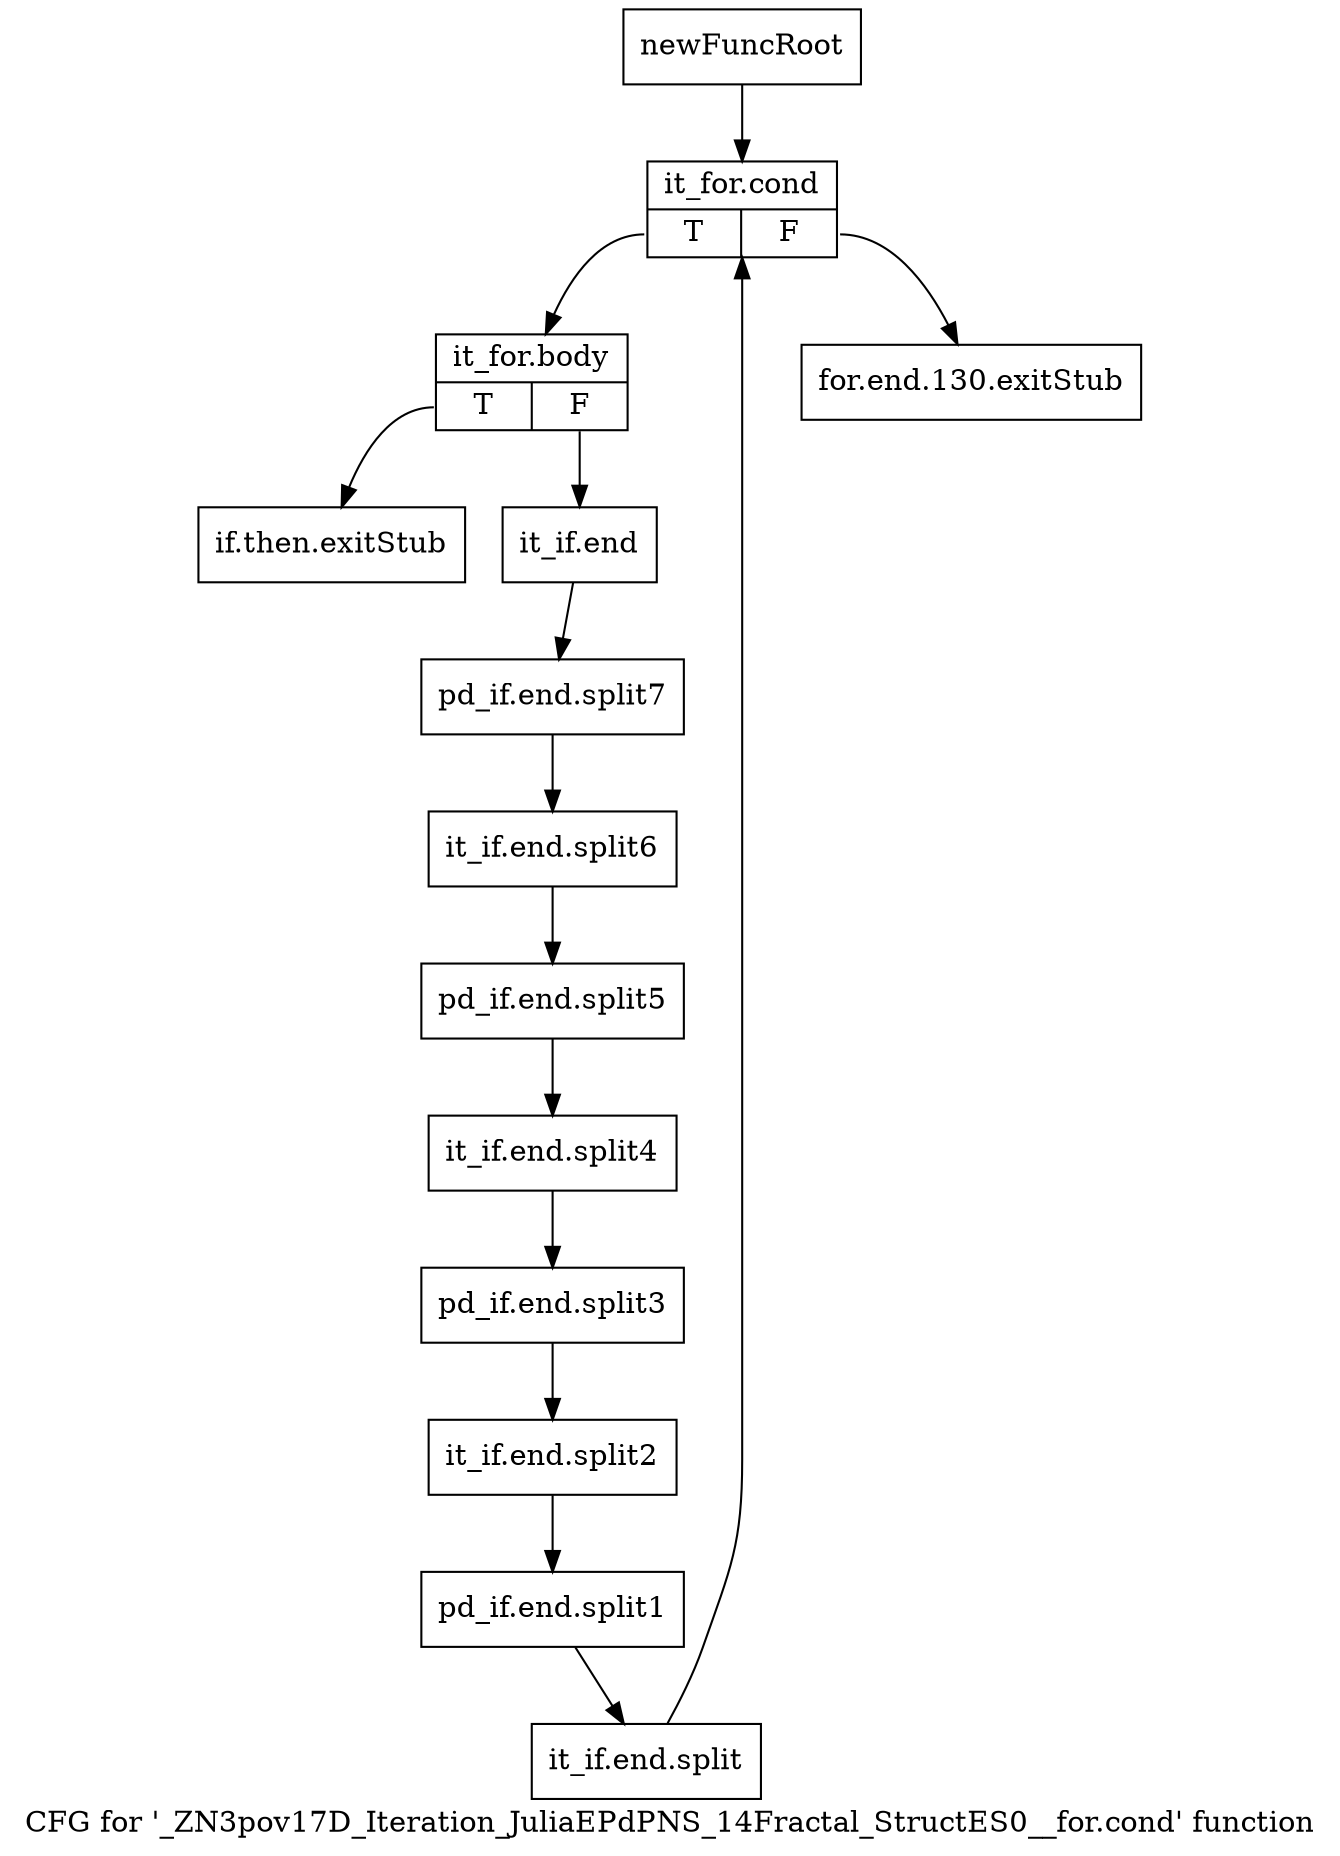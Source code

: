 digraph "CFG for '_ZN3pov17D_Iteration_JuliaEPdPNS_14Fractal_StructES0__for.cond' function" {
	label="CFG for '_ZN3pov17D_Iteration_JuliaEPdPNS_14Fractal_StructES0__for.cond' function";

	Node0x2b75970 [shape=record,label="{newFuncRoot}"];
	Node0x2b75970 -> Node0x2b75a60;
	Node0x2b759c0 [shape=record,label="{for.end.130.exitStub}"];
	Node0x2b75a10 [shape=record,label="{if.then.exitStub}"];
	Node0x2b75a60 [shape=record,label="{it_for.cond|{<s0>T|<s1>F}}"];
	Node0x2b75a60:s0 -> Node0x2b75ab0;
	Node0x2b75a60:s1 -> Node0x2b759c0;
	Node0x2b75ab0 [shape=record,label="{it_for.body|{<s0>T|<s1>F}}"];
	Node0x2b75ab0:s0 -> Node0x2b75a10;
	Node0x2b75ab0:s1 -> Node0x2b75b00;
	Node0x2b75b00 [shape=record,label="{it_if.end}"];
	Node0x2b75b00 -> Node0x390cd50;
	Node0x390cd50 [shape=record,label="{pd_if.end.split7}"];
	Node0x390cd50 -> Node0x38a9a10;
	Node0x38a9a10 [shape=record,label="{it_if.end.split6}"];
	Node0x38a9a10 -> Node0x39bd020;
	Node0x39bd020 [shape=record,label="{pd_if.end.split5}"];
	Node0x39bd020 -> Node0x39ab340;
	Node0x39ab340 [shape=record,label="{it_if.end.split4}"];
	Node0x39ab340 -> Node0x39b54f0;
	Node0x39b54f0 [shape=record,label="{pd_if.end.split3}"];
	Node0x39b54f0 -> Node0x39aefd0;
	Node0x39aefd0 [shape=record,label="{it_if.end.split2}"];
	Node0x39aefd0 -> Node0x399dd90;
	Node0x399dd90 [shape=record,label="{pd_if.end.split1}"];
	Node0x399dd90 -> Node0x399c330;
	Node0x399c330 [shape=record,label="{it_if.end.split}"];
	Node0x399c330 -> Node0x2b75a60;
}
